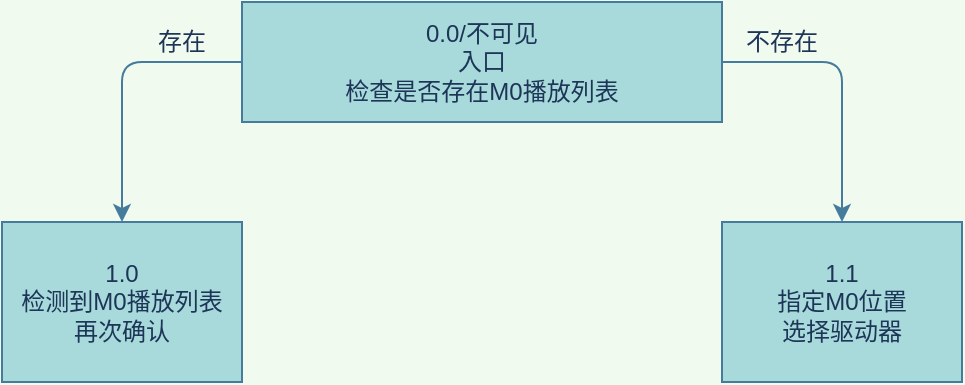 <mxfile version="14.5.1" type="device"><diagram id="0UVyenIdUlRwi2DShbqs" name="第 1 页"><mxGraphModel dx="1038" dy="607" grid="1" gridSize="10" guides="1" tooltips="1" connect="1" arrows="1" fold="1" page="1" pageScale="1" pageWidth="850" pageHeight="1100" background="#F1FAEE" math="0" shadow="0"><root><mxCell id="0"/><mxCell id="1" parent="0"/><mxCell id="j5Oorga_WzT-vSjxa7od-1" value="1.0&lt;br&gt;检测到M0播放列表&lt;br&gt;再次确认" style="rounded=0;whiteSpace=wrap;html=1;fillColor=#A8DADC;strokeColor=#457B9D;fontColor=#1D3557;" vertex="1" parent="1"><mxGeometry x="200" y="280" width="120" height="80" as="geometry"/></mxCell><mxCell id="j5Oorga_WzT-vSjxa7od-2" value="0.0/不可见&lt;br&gt;入口&lt;br&gt;检查是否存在M0播放列表" style="rounded=0;whiteSpace=wrap;html=1;fillColor=#A8DADC;strokeColor=#457B9D;fontColor=#1D3557;" vertex="1" parent="1"><mxGeometry x="320" y="170" width="240" height="60" as="geometry"/></mxCell><mxCell id="j5Oorga_WzT-vSjxa7od-4" value="" style="endArrow=classic;html=1;exitX=0;exitY=0.5;exitDx=0;exitDy=0;entryX=0.5;entryY=0;entryDx=0;entryDy=0;strokeColor=#457B9D;fontColor=#1D3557;labelBackgroundColor=#F1FAEE;" edge="1" parent="1" source="j5Oorga_WzT-vSjxa7od-2" target="j5Oorga_WzT-vSjxa7od-1"><mxGeometry width="50" height="50" relative="1" as="geometry"><mxPoint x="400" y="310" as="sourcePoint"/><mxPoint x="450" y="260" as="targetPoint"/><Array as="points"><mxPoint x="260" y="200"/></Array></mxGeometry></mxCell><mxCell id="j5Oorga_WzT-vSjxa7od-5" value="存在" style="text;html=1;strokeColor=none;fillColor=none;align=center;verticalAlign=middle;whiteSpace=wrap;rounded=0;fontColor=#1D3557;" vertex="1" parent="1"><mxGeometry x="260" y="180" width="60" height="20" as="geometry"/></mxCell><mxCell id="j5Oorga_WzT-vSjxa7od-6" value="1.1&lt;br&gt;指定M0位置&lt;br&gt;选择驱动器" style="rounded=0;whiteSpace=wrap;html=1;fillColor=#A8DADC;strokeColor=#457B9D;fontColor=#1D3557;" vertex="1" parent="1"><mxGeometry x="560" y="280" width="120" height="80" as="geometry"/></mxCell><mxCell id="j5Oorga_WzT-vSjxa7od-7" value="" style="endArrow=classic;html=1;entryX=0.5;entryY=0;entryDx=0;entryDy=0;strokeColor=#457B9D;fontColor=#1D3557;labelBackgroundColor=#F1FAEE;exitX=1;exitY=0.5;exitDx=0;exitDy=0;" edge="1" parent="1" source="j5Oorga_WzT-vSjxa7od-2" target="j5Oorga_WzT-vSjxa7od-6"><mxGeometry width="50" height="50" relative="1" as="geometry"><mxPoint x="620" y="210" as="sourcePoint"/><mxPoint x="590" y="290" as="targetPoint"/><Array as="points"><mxPoint x="620" y="200"/></Array></mxGeometry></mxCell><mxCell id="j5Oorga_WzT-vSjxa7od-8" value="不存在" style="text;html=1;strokeColor=none;fillColor=none;align=center;verticalAlign=middle;whiteSpace=wrap;rounded=0;fontColor=#1D3557;" vertex="1" parent="1"><mxGeometry x="560" y="180" width="60" height="20" as="geometry"/></mxCell></root></mxGraphModel></diagram></mxfile>